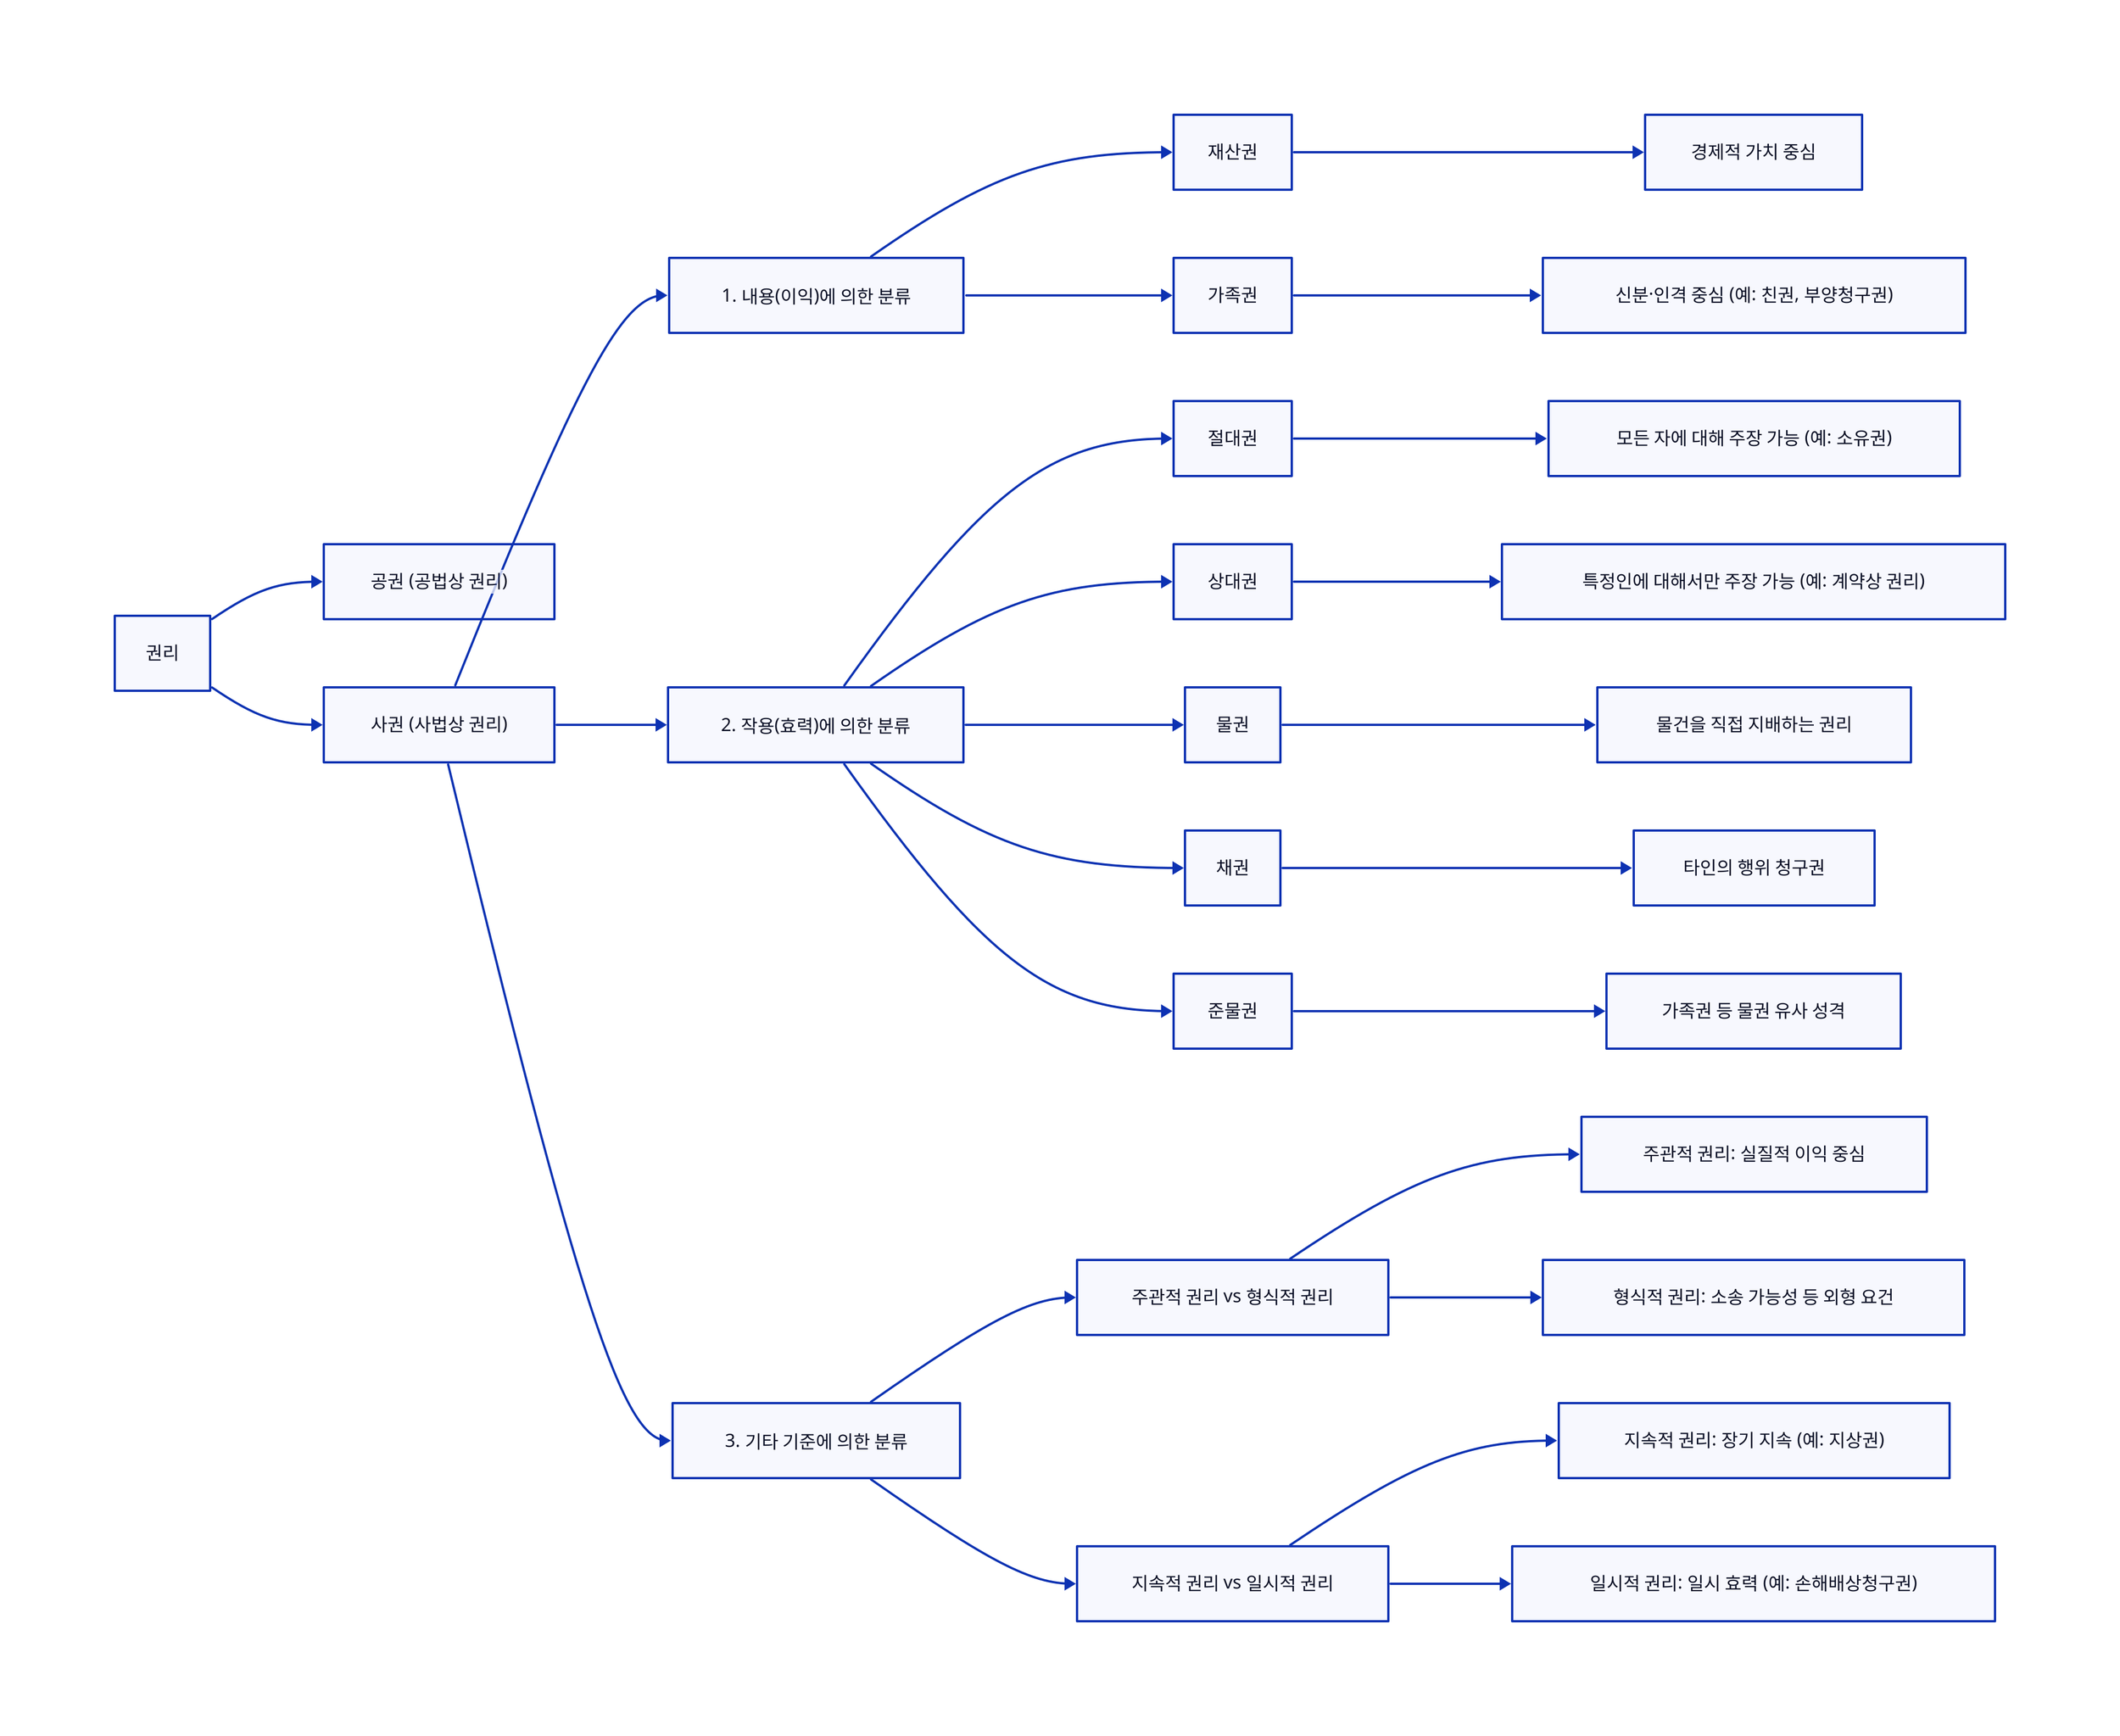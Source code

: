# [24] 民法상의 權利(私權).d2

direction: right

"권리" -> "공권 (공법상 권리)"
"권리" -> "사권 (사법상 권리)"

"사권 (사법상 권리)" -> "1. 내용(이익)에 의한 분류"
"사권 (사법상 권리)" -> "2. 작용(효력)에 의한 분류"
"사권 (사법상 권리)" -> "3. 기타 기준에 의한 분류"

"1. 내용(이익)에 의한 분류" -> "재산권"
"1. 내용(이익)에 의한 분류" -> "가족권"

"재산권" -> "경제적 가치 중심"
"가족권" -> "신분·인격 중심 (예: 친권, 부양청구권)"

"2. 작용(효력)에 의한 분류" -> "절대권"
"2. 작용(효력)에 의한 분류" -> "상대권"
"2. 작용(효력)에 의한 분류" -> "물권"
"2. 작용(효력)에 의한 분류" -> "채권"
"2. 작용(효력)에 의한 분류" -> "준물권"

"절대권" -> "모든 자에 대해 주장 가능 (예: 소유권)"
"상대권" -> "특정인에 대해서만 주장 가능 (예: 계약상 권리)"
"물권" -> "물건을 직접 지배하는 권리"
"채권" -> "타인의 행위 청구권"
"준물권" -> "가족권 등 물권 유사 성격"

"3. 기타 기준에 의한 분류" -> "주관적 권리 vs 형식적 권리"
"3. 기타 기준에 의한 분류" -> "지속적 권리 vs 일시적 권리"

"주관적 권리 vs 형식적 권리" -> "주관적 권리: 실질적 이익 중심"
"주관적 권리 vs 형식적 권리" -> "형식적 권리: 소송 가능성 등 외형 요건"

"지속적 권리 vs 일시적 권리" -> "지속적 권리: 장기 지속 (예: 지상권)"
"지속적 권리 vs 일시적 권리" -> "일시적 권리: 일시 효력 (예: 손해배상청구권)"